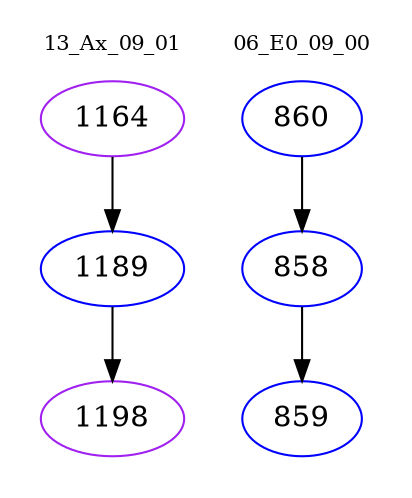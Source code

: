 digraph{
subgraph cluster_0 {
color = white
label = "13_Ax_09_01";
fontsize=10;
T0_1164 [label="1164", color="purple"]
T0_1164 -> T0_1189 [color="black"]
T0_1189 [label="1189", color="blue"]
T0_1189 -> T0_1198 [color="black"]
T0_1198 [label="1198", color="purple"]
}
subgraph cluster_1 {
color = white
label = "06_E0_09_00";
fontsize=10;
T1_860 [label="860", color="blue"]
T1_860 -> T1_858 [color="black"]
T1_858 [label="858", color="blue"]
T1_858 -> T1_859 [color="black"]
T1_859 [label="859", color="blue"]
}
}
